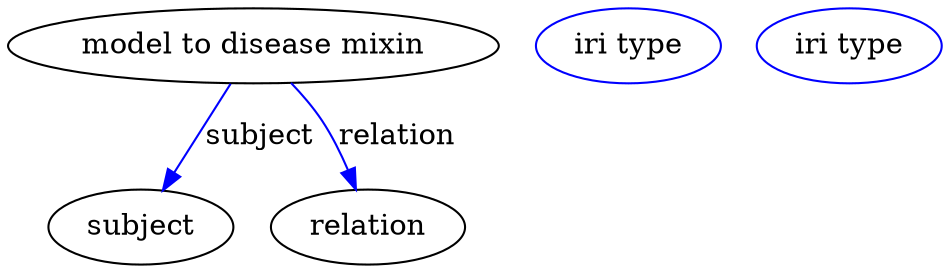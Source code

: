 digraph {
	graph [bb="0,0,361.3,122"];
	node [label="\N"];
	"model to disease mixin"	 [height=0.5,
		label="model to disease mixin",
		pos="91.896,104",
		width=2.5527];
	subject	 [height=0.5,
		pos="46.896,18",
		width=0.97656];
	"model to disease mixin" -> subject	 [color=blue,
		label=subject,
		lp="92.724,61",
		pos="e,56.118,35.624 82.353,85.762 76.124,73.859 67.887,58.116 60.92,44.801",
		style=solid];
	relation	 [height=0.5,
		pos="136.9,18",
		width=1.031];
	"model to disease mixin" -> relation	 [color=blue,
		label=relation,
		lp="142.28,61",
		pos="e,129.81,35.902 104.15,86.013 107.8,80.357 111.68,74.016 114.9,68 118.76,60.791 122.51,52.767 125.79,45.294",
		style=solid];
	"model to disease mixin_subject"	 [color=blue,
		height=0.5,
		label="iri type",
		pos="236.9,104",
		width=0.9834];
	"model to disease mixin_relation"	 [color=blue,
		height=0.5,
		label="iri type",
		pos="325.9,104",
		width=0.9834];
}
